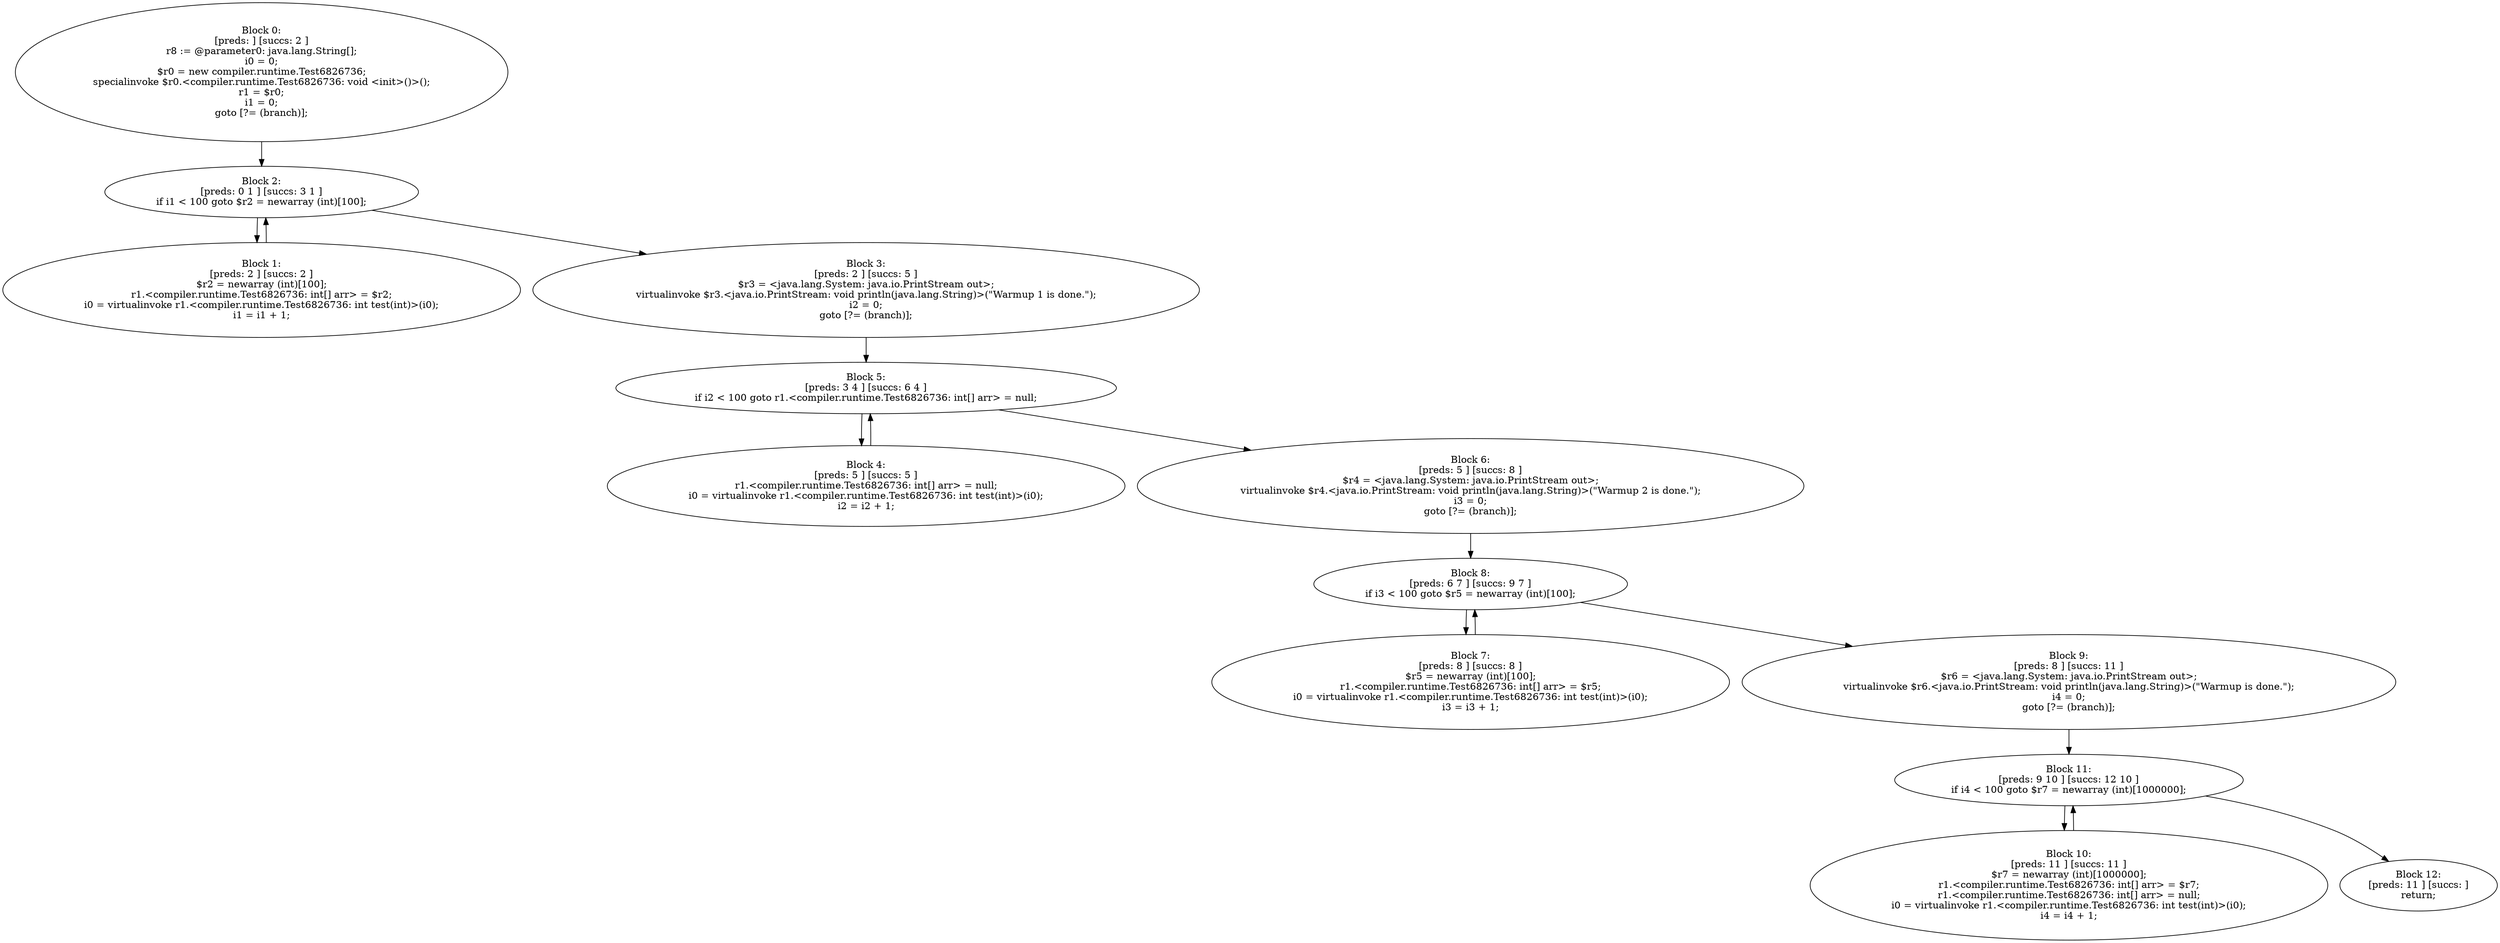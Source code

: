 digraph "unitGraph" {
    "Block 0:
[preds: ] [succs: 2 ]
r8 := @parameter0: java.lang.String[];
i0 = 0;
$r0 = new compiler.runtime.Test6826736;
specialinvoke $r0.<compiler.runtime.Test6826736: void <init>()>();
r1 = $r0;
i1 = 0;
goto [?= (branch)];
"
    "Block 1:
[preds: 2 ] [succs: 2 ]
$r2 = newarray (int)[100];
r1.<compiler.runtime.Test6826736: int[] arr> = $r2;
i0 = virtualinvoke r1.<compiler.runtime.Test6826736: int test(int)>(i0);
i1 = i1 + 1;
"
    "Block 2:
[preds: 0 1 ] [succs: 3 1 ]
if i1 < 100 goto $r2 = newarray (int)[100];
"
    "Block 3:
[preds: 2 ] [succs: 5 ]
$r3 = <java.lang.System: java.io.PrintStream out>;
virtualinvoke $r3.<java.io.PrintStream: void println(java.lang.String)>(\"Warmup 1 is done.\");
i2 = 0;
goto [?= (branch)];
"
    "Block 4:
[preds: 5 ] [succs: 5 ]
r1.<compiler.runtime.Test6826736: int[] arr> = null;
i0 = virtualinvoke r1.<compiler.runtime.Test6826736: int test(int)>(i0);
i2 = i2 + 1;
"
    "Block 5:
[preds: 3 4 ] [succs: 6 4 ]
if i2 < 100 goto r1.<compiler.runtime.Test6826736: int[] arr> = null;
"
    "Block 6:
[preds: 5 ] [succs: 8 ]
$r4 = <java.lang.System: java.io.PrintStream out>;
virtualinvoke $r4.<java.io.PrintStream: void println(java.lang.String)>(\"Warmup 2 is done.\");
i3 = 0;
goto [?= (branch)];
"
    "Block 7:
[preds: 8 ] [succs: 8 ]
$r5 = newarray (int)[100];
r1.<compiler.runtime.Test6826736: int[] arr> = $r5;
i0 = virtualinvoke r1.<compiler.runtime.Test6826736: int test(int)>(i0);
i3 = i3 + 1;
"
    "Block 8:
[preds: 6 7 ] [succs: 9 7 ]
if i3 < 100 goto $r5 = newarray (int)[100];
"
    "Block 9:
[preds: 8 ] [succs: 11 ]
$r6 = <java.lang.System: java.io.PrintStream out>;
virtualinvoke $r6.<java.io.PrintStream: void println(java.lang.String)>(\"Warmup is done.\");
i4 = 0;
goto [?= (branch)];
"
    "Block 10:
[preds: 11 ] [succs: 11 ]
$r7 = newarray (int)[1000000];
r1.<compiler.runtime.Test6826736: int[] arr> = $r7;
r1.<compiler.runtime.Test6826736: int[] arr> = null;
i0 = virtualinvoke r1.<compiler.runtime.Test6826736: int test(int)>(i0);
i4 = i4 + 1;
"
    "Block 11:
[preds: 9 10 ] [succs: 12 10 ]
if i4 < 100 goto $r7 = newarray (int)[1000000];
"
    "Block 12:
[preds: 11 ] [succs: ]
return;
"
    "Block 0:
[preds: ] [succs: 2 ]
r8 := @parameter0: java.lang.String[];
i0 = 0;
$r0 = new compiler.runtime.Test6826736;
specialinvoke $r0.<compiler.runtime.Test6826736: void <init>()>();
r1 = $r0;
i1 = 0;
goto [?= (branch)];
"->"Block 2:
[preds: 0 1 ] [succs: 3 1 ]
if i1 < 100 goto $r2 = newarray (int)[100];
";
    "Block 1:
[preds: 2 ] [succs: 2 ]
$r2 = newarray (int)[100];
r1.<compiler.runtime.Test6826736: int[] arr> = $r2;
i0 = virtualinvoke r1.<compiler.runtime.Test6826736: int test(int)>(i0);
i1 = i1 + 1;
"->"Block 2:
[preds: 0 1 ] [succs: 3 1 ]
if i1 < 100 goto $r2 = newarray (int)[100];
";
    "Block 2:
[preds: 0 1 ] [succs: 3 1 ]
if i1 < 100 goto $r2 = newarray (int)[100];
"->"Block 3:
[preds: 2 ] [succs: 5 ]
$r3 = <java.lang.System: java.io.PrintStream out>;
virtualinvoke $r3.<java.io.PrintStream: void println(java.lang.String)>(\"Warmup 1 is done.\");
i2 = 0;
goto [?= (branch)];
";
    "Block 2:
[preds: 0 1 ] [succs: 3 1 ]
if i1 < 100 goto $r2 = newarray (int)[100];
"->"Block 1:
[preds: 2 ] [succs: 2 ]
$r2 = newarray (int)[100];
r1.<compiler.runtime.Test6826736: int[] arr> = $r2;
i0 = virtualinvoke r1.<compiler.runtime.Test6826736: int test(int)>(i0);
i1 = i1 + 1;
";
    "Block 3:
[preds: 2 ] [succs: 5 ]
$r3 = <java.lang.System: java.io.PrintStream out>;
virtualinvoke $r3.<java.io.PrintStream: void println(java.lang.String)>(\"Warmup 1 is done.\");
i2 = 0;
goto [?= (branch)];
"->"Block 5:
[preds: 3 4 ] [succs: 6 4 ]
if i2 < 100 goto r1.<compiler.runtime.Test6826736: int[] arr> = null;
";
    "Block 4:
[preds: 5 ] [succs: 5 ]
r1.<compiler.runtime.Test6826736: int[] arr> = null;
i0 = virtualinvoke r1.<compiler.runtime.Test6826736: int test(int)>(i0);
i2 = i2 + 1;
"->"Block 5:
[preds: 3 4 ] [succs: 6 4 ]
if i2 < 100 goto r1.<compiler.runtime.Test6826736: int[] arr> = null;
";
    "Block 5:
[preds: 3 4 ] [succs: 6 4 ]
if i2 < 100 goto r1.<compiler.runtime.Test6826736: int[] arr> = null;
"->"Block 6:
[preds: 5 ] [succs: 8 ]
$r4 = <java.lang.System: java.io.PrintStream out>;
virtualinvoke $r4.<java.io.PrintStream: void println(java.lang.String)>(\"Warmup 2 is done.\");
i3 = 0;
goto [?= (branch)];
";
    "Block 5:
[preds: 3 4 ] [succs: 6 4 ]
if i2 < 100 goto r1.<compiler.runtime.Test6826736: int[] arr> = null;
"->"Block 4:
[preds: 5 ] [succs: 5 ]
r1.<compiler.runtime.Test6826736: int[] arr> = null;
i0 = virtualinvoke r1.<compiler.runtime.Test6826736: int test(int)>(i0);
i2 = i2 + 1;
";
    "Block 6:
[preds: 5 ] [succs: 8 ]
$r4 = <java.lang.System: java.io.PrintStream out>;
virtualinvoke $r4.<java.io.PrintStream: void println(java.lang.String)>(\"Warmup 2 is done.\");
i3 = 0;
goto [?= (branch)];
"->"Block 8:
[preds: 6 7 ] [succs: 9 7 ]
if i3 < 100 goto $r5 = newarray (int)[100];
";
    "Block 7:
[preds: 8 ] [succs: 8 ]
$r5 = newarray (int)[100];
r1.<compiler.runtime.Test6826736: int[] arr> = $r5;
i0 = virtualinvoke r1.<compiler.runtime.Test6826736: int test(int)>(i0);
i3 = i3 + 1;
"->"Block 8:
[preds: 6 7 ] [succs: 9 7 ]
if i3 < 100 goto $r5 = newarray (int)[100];
";
    "Block 8:
[preds: 6 7 ] [succs: 9 7 ]
if i3 < 100 goto $r5 = newarray (int)[100];
"->"Block 9:
[preds: 8 ] [succs: 11 ]
$r6 = <java.lang.System: java.io.PrintStream out>;
virtualinvoke $r6.<java.io.PrintStream: void println(java.lang.String)>(\"Warmup is done.\");
i4 = 0;
goto [?= (branch)];
";
    "Block 8:
[preds: 6 7 ] [succs: 9 7 ]
if i3 < 100 goto $r5 = newarray (int)[100];
"->"Block 7:
[preds: 8 ] [succs: 8 ]
$r5 = newarray (int)[100];
r1.<compiler.runtime.Test6826736: int[] arr> = $r5;
i0 = virtualinvoke r1.<compiler.runtime.Test6826736: int test(int)>(i0);
i3 = i3 + 1;
";
    "Block 9:
[preds: 8 ] [succs: 11 ]
$r6 = <java.lang.System: java.io.PrintStream out>;
virtualinvoke $r6.<java.io.PrintStream: void println(java.lang.String)>(\"Warmup is done.\");
i4 = 0;
goto [?= (branch)];
"->"Block 11:
[preds: 9 10 ] [succs: 12 10 ]
if i4 < 100 goto $r7 = newarray (int)[1000000];
";
    "Block 10:
[preds: 11 ] [succs: 11 ]
$r7 = newarray (int)[1000000];
r1.<compiler.runtime.Test6826736: int[] arr> = $r7;
r1.<compiler.runtime.Test6826736: int[] arr> = null;
i0 = virtualinvoke r1.<compiler.runtime.Test6826736: int test(int)>(i0);
i4 = i4 + 1;
"->"Block 11:
[preds: 9 10 ] [succs: 12 10 ]
if i4 < 100 goto $r7 = newarray (int)[1000000];
";
    "Block 11:
[preds: 9 10 ] [succs: 12 10 ]
if i4 < 100 goto $r7 = newarray (int)[1000000];
"->"Block 12:
[preds: 11 ] [succs: ]
return;
";
    "Block 11:
[preds: 9 10 ] [succs: 12 10 ]
if i4 < 100 goto $r7 = newarray (int)[1000000];
"->"Block 10:
[preds: 11 ] [succs: 11 ]
$r7 = newarray (int)[1000000];
r1.<compiler.runtime.Test6826736: int[] arr> = $r7;
r1.<compiler.runtime.Test6826736: int[] arr> = null;
i0 = virtualinvoke r1.<compiler.runtime.Test6826736: int test(int)>(i0);
i4 = i4 + 1;
";
}
